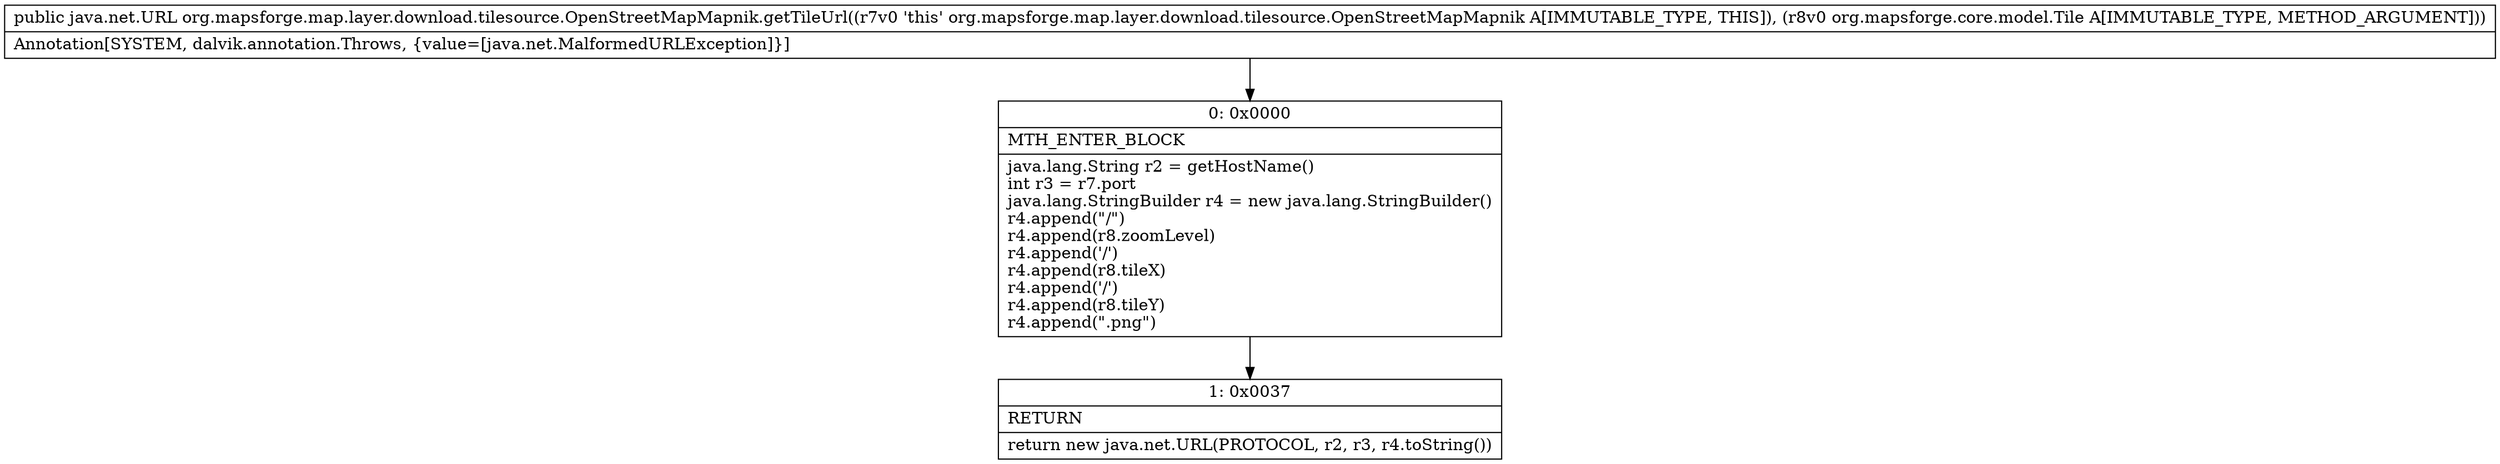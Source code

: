 digraph "CFG fororg.mapsforge.map.layer.download.tilesource.OpenStreetMapMapnik.getTileUrl(Lorg\/mapsforge\/core\/model\/Tile;)Ljava\/net\/URL;" {
Node_0 [shape=record,label="{0\:\ 0x0000|MTH_ENTER_BLOCK\l|java.lang.String r2 = getHostName()\lint r3 = r7.port\ljava.lang.StringBuilder r4 = new java.lang.StringBuilder()\lr4.append(\"\/\")\lr4.append(r8.zoomLevel)\lr4.append('\/')\lr4.append(r8.tileX)\lr4.append('\/')\lr4.append(r8.tileY)\lr4.append(\".png\")\l}"];
Node_1 [shape=record,label="{1\:\ 0x0037|RETURN\l|return new java.net.URL(PROTOCOL, r2, r3, r4.toString())\l}"];
MethodNode[shape=record,label="{public java.net.URL org.mapsforge.map.layer.download.tilesource.OpenStreetMapMapnik.getTileUrl((r7v0 'this' org.mapsforge.map.layer.download.tilesource.OpenStreetMapMapnik A[IMMUTABLE_TYPE, THIS]), (r8v0 org.mapsforge.core.model.Tile A[IMMUTABLE_TYPE, METHOD_ARGUMENT]))  | Annotation[SYSTEM, dalvik.annotation.Throws, \{value=[java.net.MalformedURLException]\}]\l}"];
MethodNode -> Node_0;
Node_0 -> Node_1;
}

